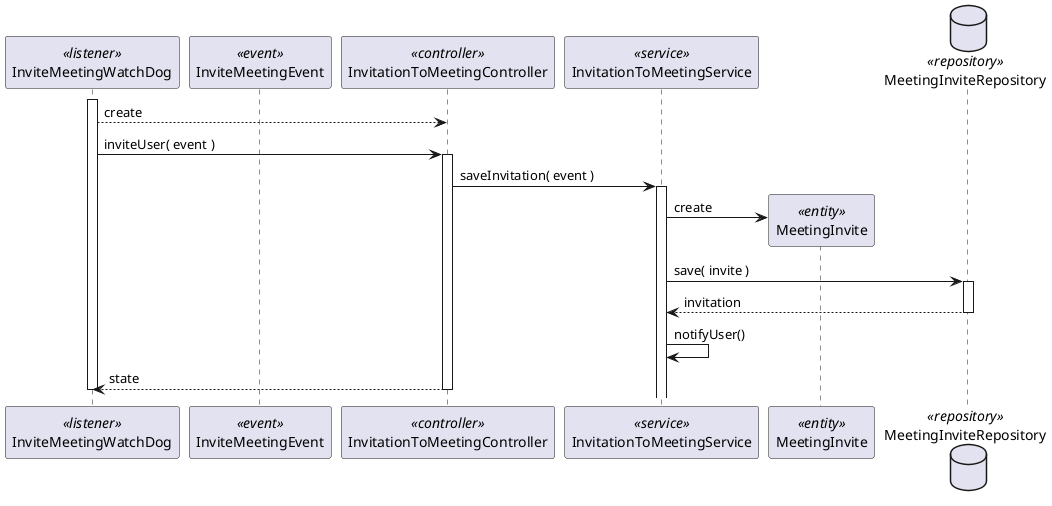 @startuml
'https://plantuml.com/sequence-diagram

participant InviteMeetingWatchDog as DOG <<listener>>
participant InviteMeetingEvent as EVENT <<event>>
participant InvitationToMeetingController as CTRL <<controller>>
participant InvitationToMeetingService as SVC   <<service>>
participant MeetingInvite as INV <<entity>>
database MeetingInviteRepository as REPOINV <<repository>>



activate DOG
DOG --> CTRL : create

    DOG -> CTRL : inviteUser( event )
    activate CTRL
    CTRL -> SVC : saveInvitation( event )
        activate SVC
        SVC -> INV** : create
        SVC -> REPOINV : save( invite )
            activate REPOINV
            REPOINV --> SVC : invitation
            deactivate REPOINV


    SVC -> SVC : notifyUser()




    CTRL --> DOG : state
    deactivate CTRL





deactivate DOG
@enduml